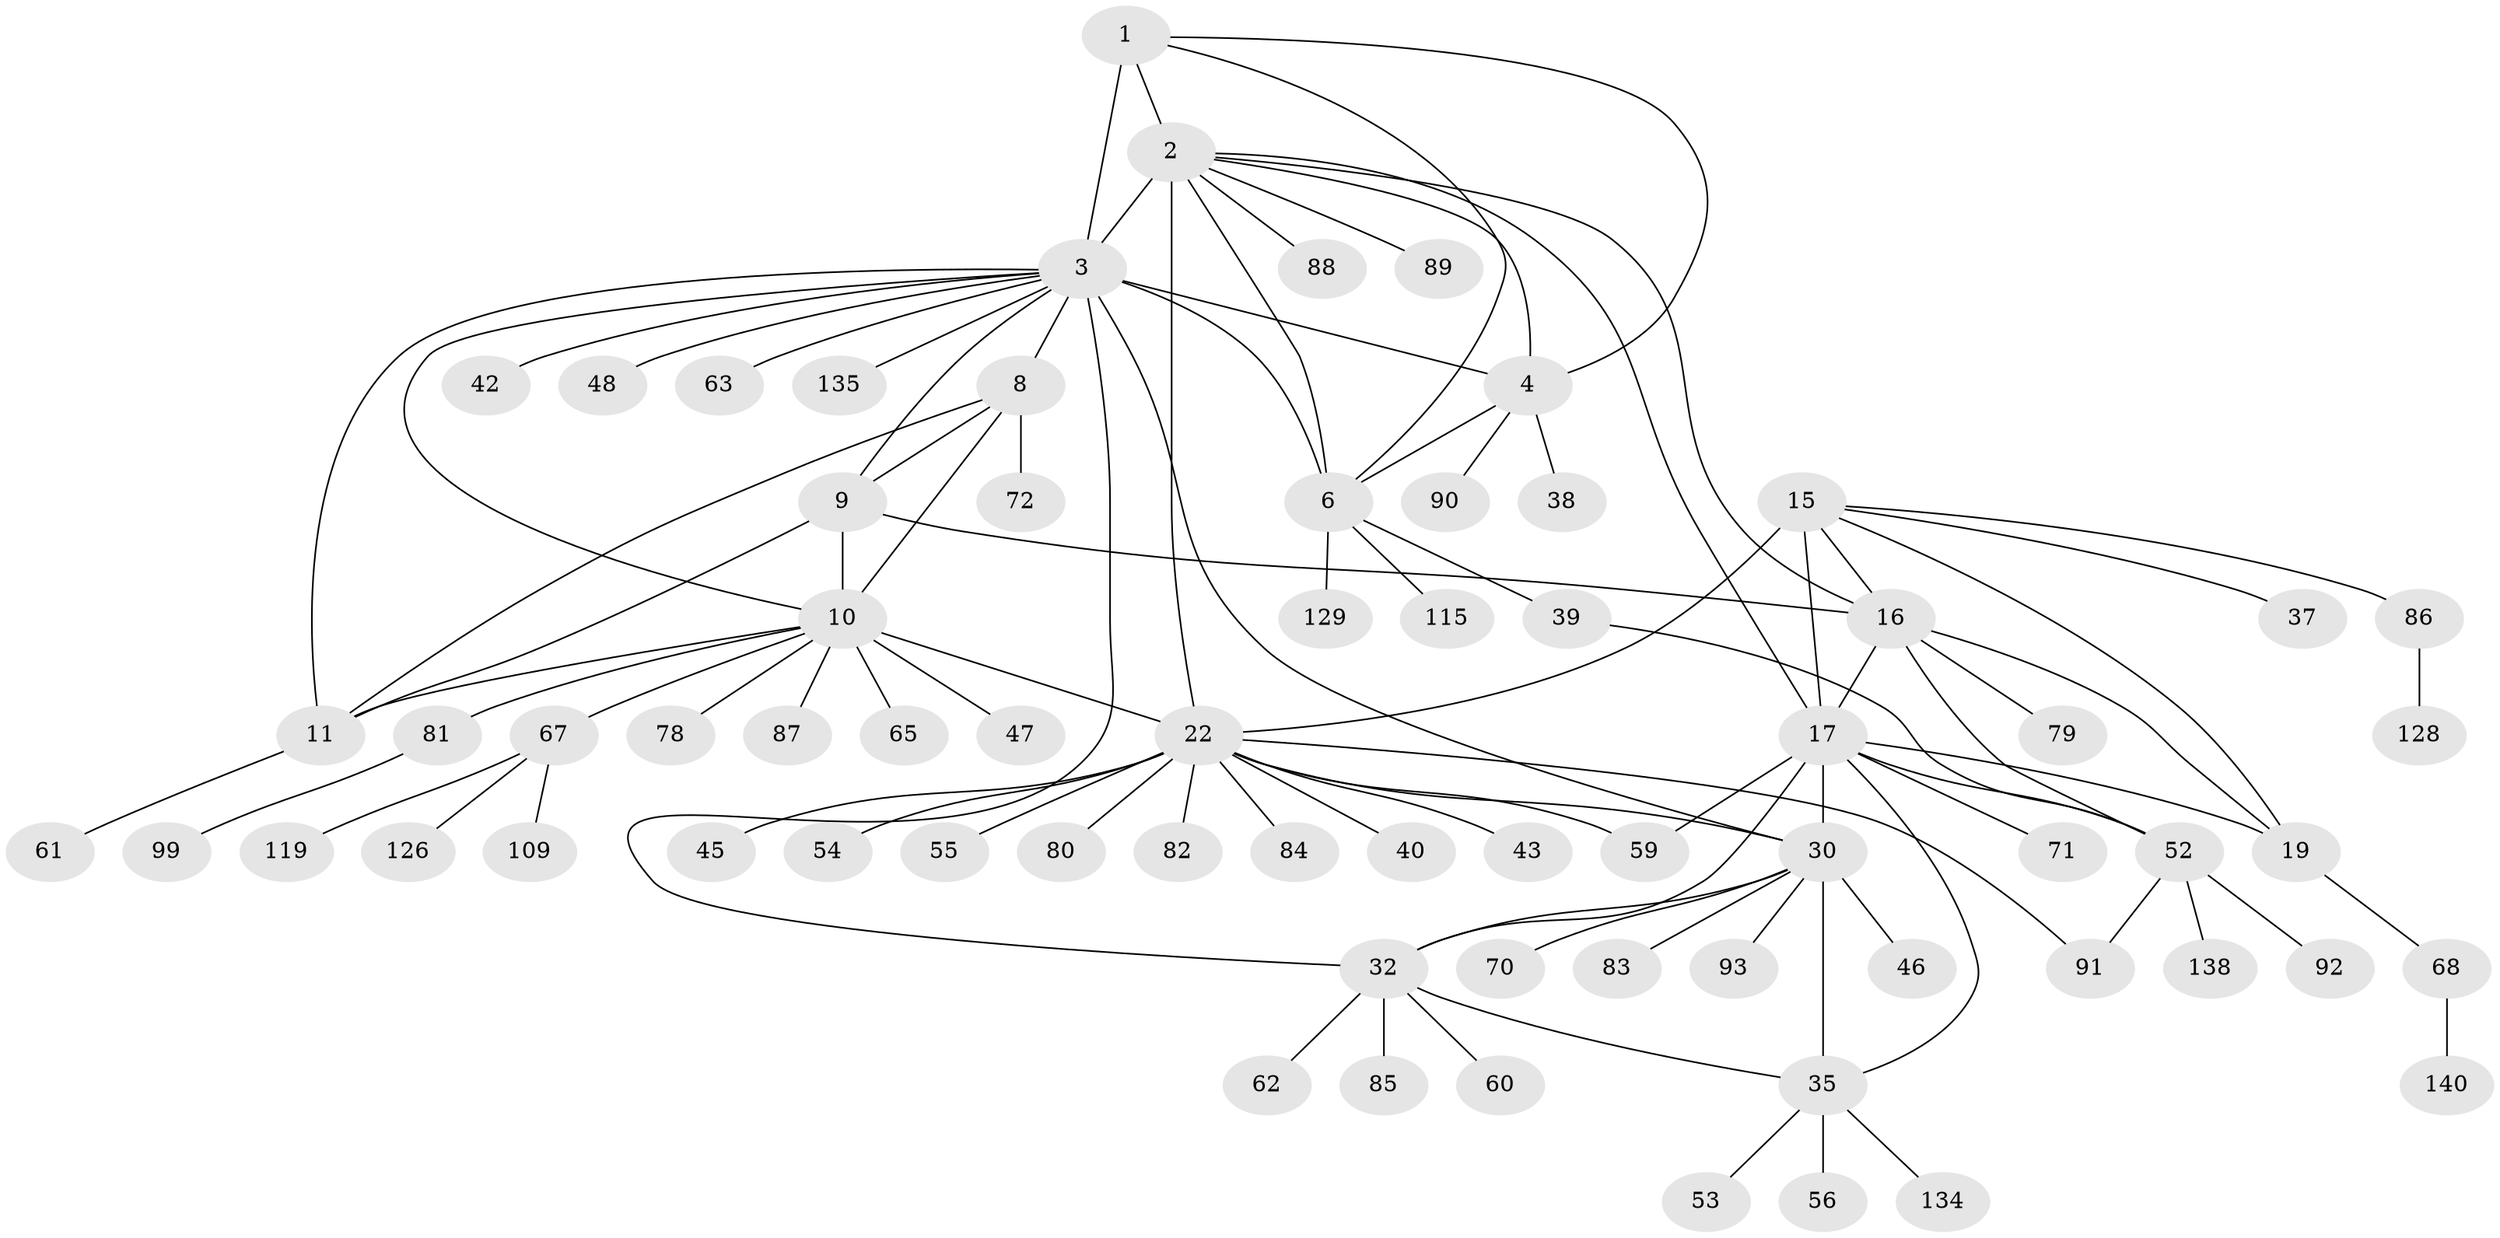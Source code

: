 // original degree distribution, {6: 0.02142857142857143, 13: 0.007142857142857143, 8: 0.06428571428571428, 10: 0.03571428571428571, 9: 0.06428571428571428, 15: 0.007142857142857143, 7: 0.02142857142857143, 11: 0.014285714285714285, 12: 0.007142857142857143, 14: 0.007142857142857143, 1: 0.5714285714285714, 2: 0.12857142857142856, 4: 0.02142857142857143, 3: 0.02857142857142857}
// Generated by graph-tools (version 1.1) at 2025/19/03/04/25 18:19:43]
// undirected, 70 vertices, 98 edges
graph export_dot {
graph [start="1"]
  node [color=gray90,style=filled];
  1;
  2;
  3 [super="+5"];
  4;
  6 [super="+95"];
  8 [super="+131+36"];
  9 [super="+139+12"];
  10 [super="+13+103+121+57"];
  11;
  15 [super="+25+110+125"];
  16 [super="+18+122+130"];
  17 [super="+20+21+102+29"];
  19 [super="+120+127+73"];
  22 [super="+24+105+133+117+28+96+23"];
  30 [super="+33+76+31"];
  32 [super="+49+94+34"];
  35;
  37;
  38;
  39;
  40;
  42;
  43 [super="+66"];
  45 [super="+74"];
  46;
  47;
  48;
  52 [super="+106"];
  53;
  54;
  55;
  56 [super="+132"];
  59;
  60;
  61;
  62;
  63;
  65;
  67;
  68;
  70;
  71;
  72;
  78;
  79 [super="+116"];
  80;
  81;
  82;
  83;
  84;
  85;
  86;
  87 [super="+111+114"];
  88;
  89;
  90;
  91;
  92;
  93;
  99;
  109;
  115;
  119;
  126;
  128;
  129;
  134;
  135;
  138;
  140;
  1 -- 2;
  1 -- 3 [weight=3];
  1 -- 4;
  1 -- 6;
  2 -- 3 [weight=3];
  2 -- 4;
  2 -- 6;
  2 -- 22 [weight=3];
  2 -- 88;
  2 -- 89;
  2 -- 16;
  2 -- 17;
  3 -- 4 [weight=3];
  3 -- 6 [weight=3];
  3 -- 32;
  3 -- 135;
  3 -- 8;
  3 -- 9 [weight=2];
  3 -- 42;
  3 -- 10 [weight=2];
  3 -- 11;
  3 -- 48;
  3 -- 30;
  3 -- 63;
  4 -- 6;
  4 -- 38;
  4 -- 90;
  6 -- 39;
  6 -- 115;
  6 -- 129;
  8 -- 9 [weight=2];
  8 -- 10 [weight=2];
  8 -- 11;
  8 -- 72;
  9 -- 10 [weight=4];
  9 -- 11 [weight=2];
  9 -- 16;
  10 -- 11 [weight=2];
  10 -- 47;
  10 -- 65;
  10 -- 81;
  10 -- 87;
  10 -- 22 [weight=2];
  10 -- 67;
  10 -- 78;
  11 -- 61;
  15 -- 16 [weight=2];
  15 -- 17 [weight=4];
  15 -- 19;
  15 -- 37;
  15 -- 86;
  15 -- 22 [weight=6];
  16 -- 17 [weight=6];
  16 -- 19 [weight=2];
  16 -- 79;
  16 -- 52;
  17 -- 19 [weight=3];
  17 -- 71;
  17 -- 59;
  17 -- 32 [weight=2];
  17 -- 35;
  17 -- 52;
  17 -- 30 [weight=3];
  19 -- 68;
  22 -- 54;
  22 -- 40;
  22 -- 59;
  22 -- 82;
  22 -- 45;
  22 -- 43;
  22 -- 80;
  22 -- 84;
  22 -- 55;
  22 -- 91;
  22 -- 30;
  30 -- 32 [weight=6];
  30 -- 35 [weight=3];
  30 -- 70;
  30 -- 93;
  30 -- 83;
  30 -- 46;
  32 -- 35 [weight=2];
  32 -- 85;
  32 -- 62;
  32 -- 60;
  35 -- 53;
  35 -- 56;
  35 -- 134;
  39 -- 52;
  52 -- 92;
  52 -- 138;
  52 -- 91;
  67 -- 109;
  67 -- 119;
  67 -- 126;
  68 -- 140;
  81 -- 99;
  86 -- 128;
}
